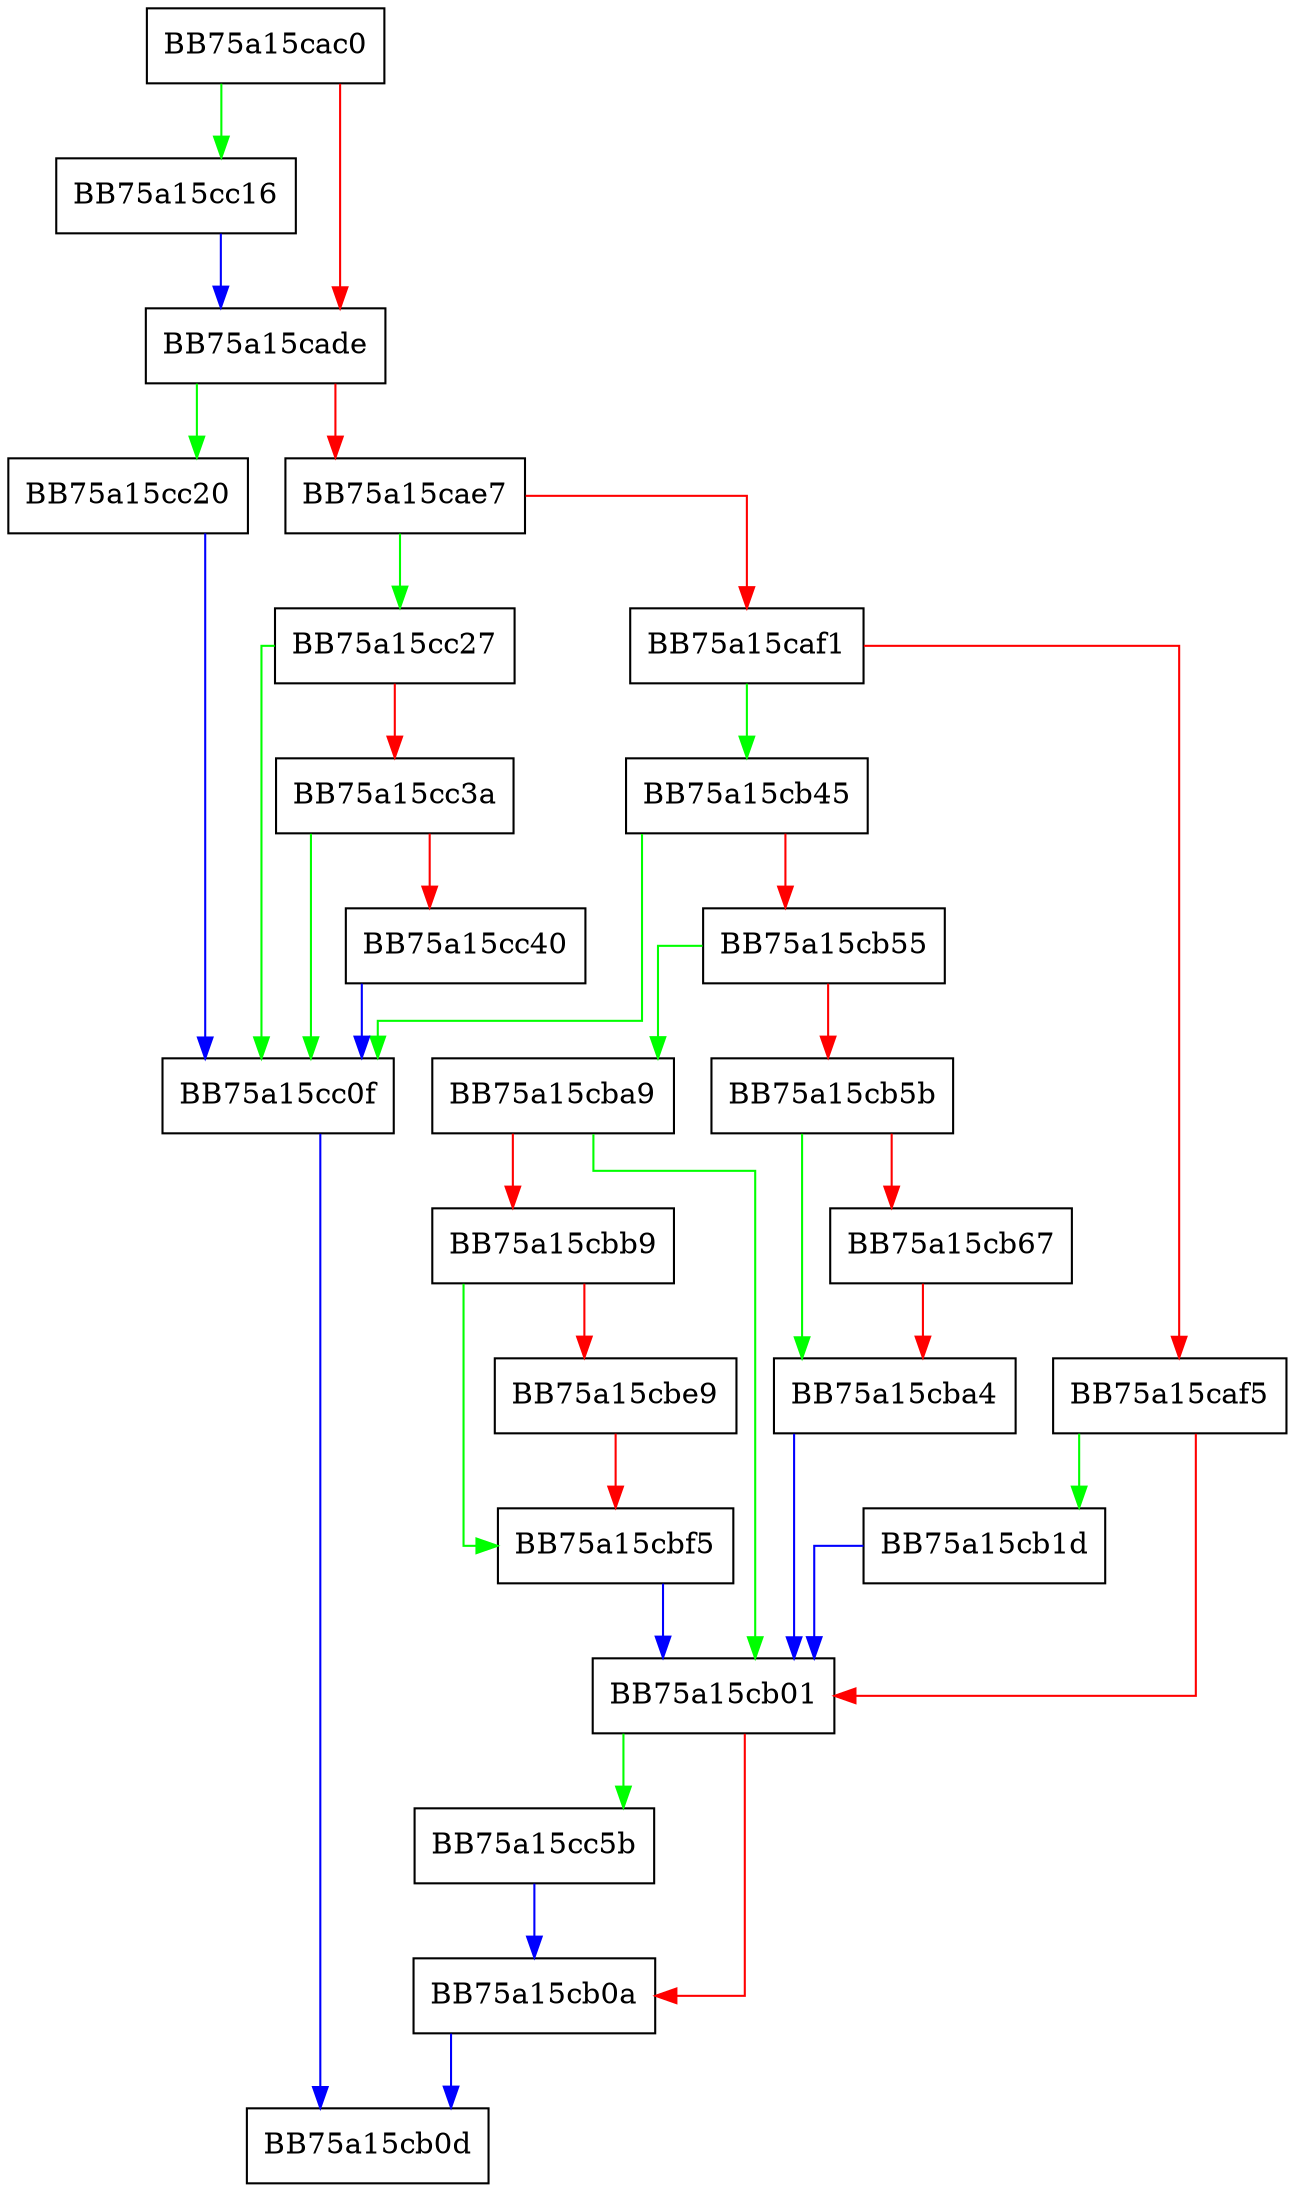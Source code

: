 digraph MpGetOrCreateAttributeStore {
  node [shape="box"];
  graph [splines=ortho];
  BB75a15cac0 -> BB75a15cc16 [color="green"];
  BB75a15cac0 -> BB75a15cade [color="red"];
  BB75a15cade -> BB75a15cc20 [color="green"];
  BB75a15cade -> BB75a15cae7 [color="red"];
  BB75a15cae7 -> BB75a15cc27 [color="green"];
  BB75a15cae7 -> BB75a15caf1 [color="red"];
  BB75a15caf1 -> BB75a15cb45 [color="green"];
  BB75a15caf1 -> BB75a15caf5 [color="red"];
  BB75a15caf5 -> BB75a15cb1d [color="green"];
  BB75a15caf5 -> BB75a15cb01 [color="red"];
  BB75a15cb01 -> BB75a15cc5b [color="green"];
  BB75a15cb01 -> BB75a15cb0a [color="red"];
  BB75a15cb0a -> BB75a15cb0d [color="blue"];
  BB75a15cb1d -> BB75a15cb01 [color="blue"];
  BB75a15cb45 -> BB75a15cc0f [color="green"];
  BB75a15cb45 -> BB75a15cb55 [color="red"];
  BB75a15cb55 -> BB75a15cba9 [color="green"];
  BB75a15cb55 -> BB75a15cb5b [color="red"];
  BB75a15cb5b -> BB75a15cba4 [color="green"];
  BB75a15cb5b -> BB75a15cb67 [color="red"];
  BB75a15cb67 -> BB75a15cba4 [color="red"];
  BB75a15cba4 -> BB75a15cb01 [color="blue"];
  BB75a15cba9 -> BB75a15cb01 [color="green"];
  BB75a15cba9 -> BB75a15cbb9 [color="red"];
  BB75a15cbb9 -> BB75a15cbf5 [color="green"];
  BB75a15cbb9 -> BB75a15cbe9 [color="red"];
  BB75a15cbe9 -> BB75a15cbf5 [color="red"];
  BB75a15cbf5 -> BB75a15cb01 [color="blue"];
  BB75a15cc0f -> BB75a15cb0d [color="blue"];
  BB75a15cc16 -> BB75a15cade [color="blue"];
  BB75a15cc20 -> BB75a15cc0f [color="blue"];
  BB75a15cc27 -> BB75a15cc0f [color="green"];
  BB75a15cc27 -> BB75a15cc3a [color="red"];
  BB75a15cc3a -> BB75a15cc0f [color="green"];
  BB75a15cc3a -> BB75a15cc40 [color="red"];
  BB75a15cc40 -> BB75a15cc0f [color="blue"];
  BB75a15cc5b -> BB75a15cb0a [color="blue"];
}